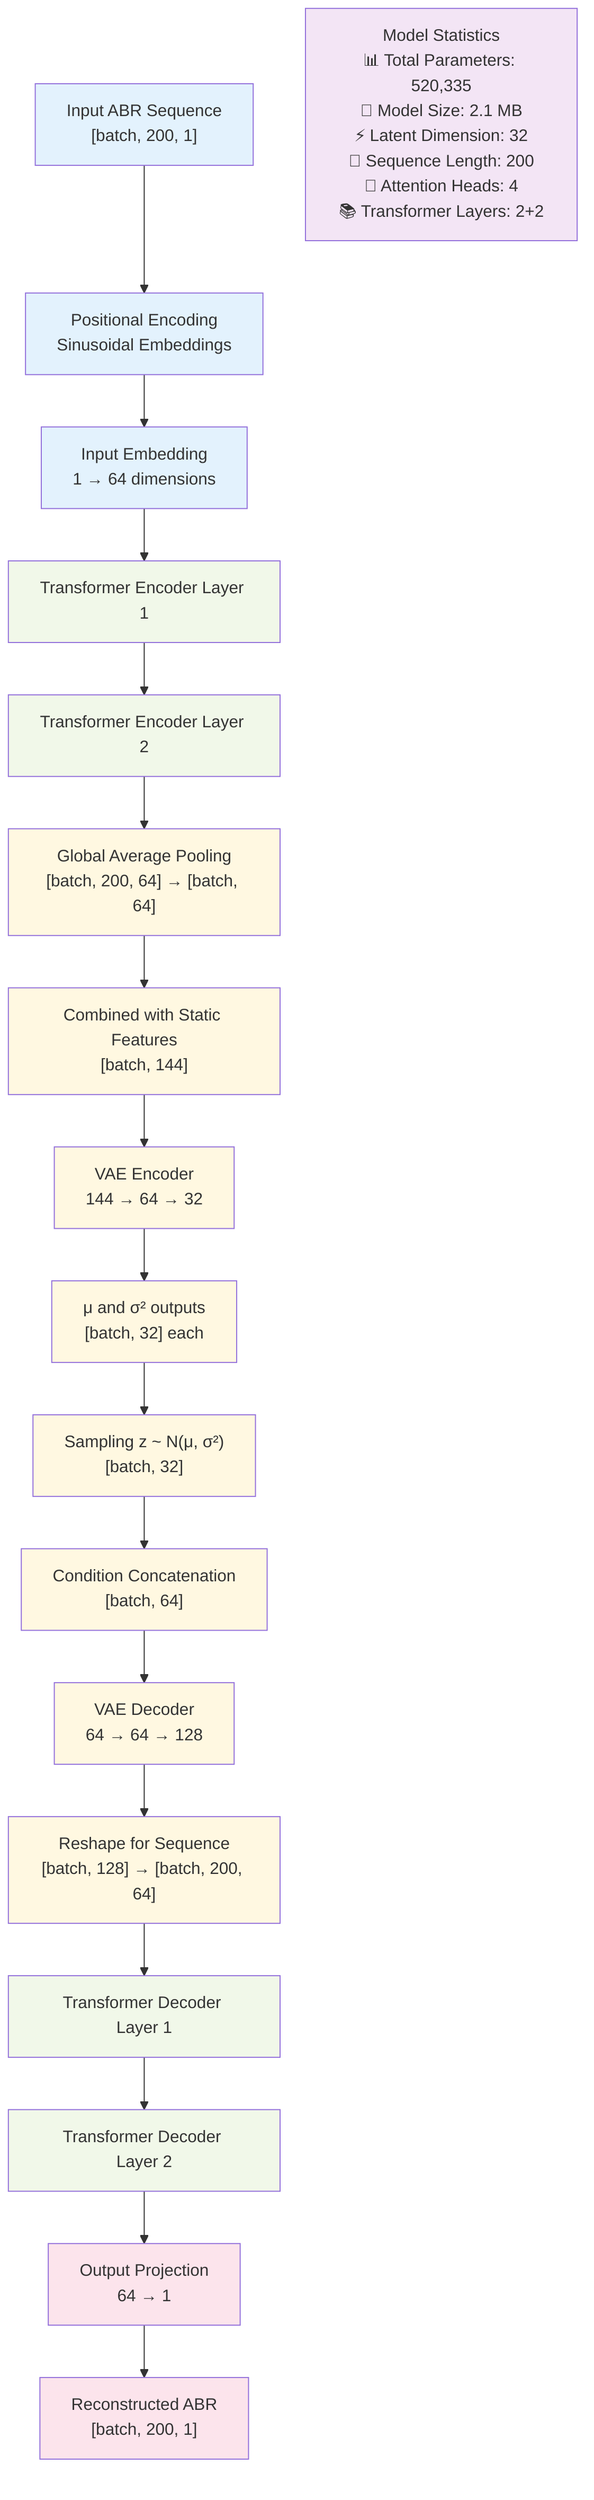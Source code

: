 graph TD
    %% Detailed Transformer Architecture
    A["Input ABR Sequence<br/>[batch, 200, 1]"] --> B["Positional Encoding<br/>Sinusoidal Embeddings"]
    B --> C["Input Embedding<br/>1 → 64 dimensions"]
    
    %% Encoder Stack
    C --> D["Transformer Encoder Layer 1"]
    D --> E["Transformer Encoder Layer 2"]
    
    E --> K["Global Average Pooling<br/>[batch, 200, 64] → [batch, 64]"]
    
    %% VAE Processing
    K --> L["Combined with Static Features<br/>[batch, 144]"]
    L --> M["VAE Encoder<br/>144 → 64 → 32"]
    M --> N["μ and σ² outputs<br/>[batch, 32] each"]
    N --> O["Sampling z ~ N(μ, σ²)<br/>[batch, 32]"]
    
    %% Decoder Path
    O --> P["Condition Concatenation<br/>[batch, 64]"]
    P --> Q["VAE Decoder<br/>64 → 64 → 128"]
    Q --> R["Reshape for Sequence<br/>[batch, 128] → [batch, 200, 64]"]
    
    %% Decoder Stack
    R --> S["Transformer Decoder Layer 1"]
    S --> T["Transformer Decoder Layer 2"]
    
    T --> BB["Output Projection<br/>64 → 1"]
    BB --> CC["Reconstructed ABR<br/>[batch, 200, 1]"]
    
    %% Model Parameters
    DD["Model Statistics<br/>📊 Total Parameters: 520,335<br/>📏 Model Size: 2.1 MB<br/>⚡ Latent Dimension: 32<br/>🔄 Sequence Length: 200<br/>🎯 Attention Heads: 4<br/>📚 Transformer Layers: 2+2"]
    
    %% Styling
    classDef input fill:#e3f2fd
    classDef transformer fill:#f1f8e9
    classDef vae fill:#fff8e1
    classDef output fill:#fce4ec
    classDef stats fill:#f3e5f5

    class A,B,C input
    class D,E,S,T transformer
    class K,L,M,N,O,P,Q,R vae
    class BB,CC output
    class DD stats